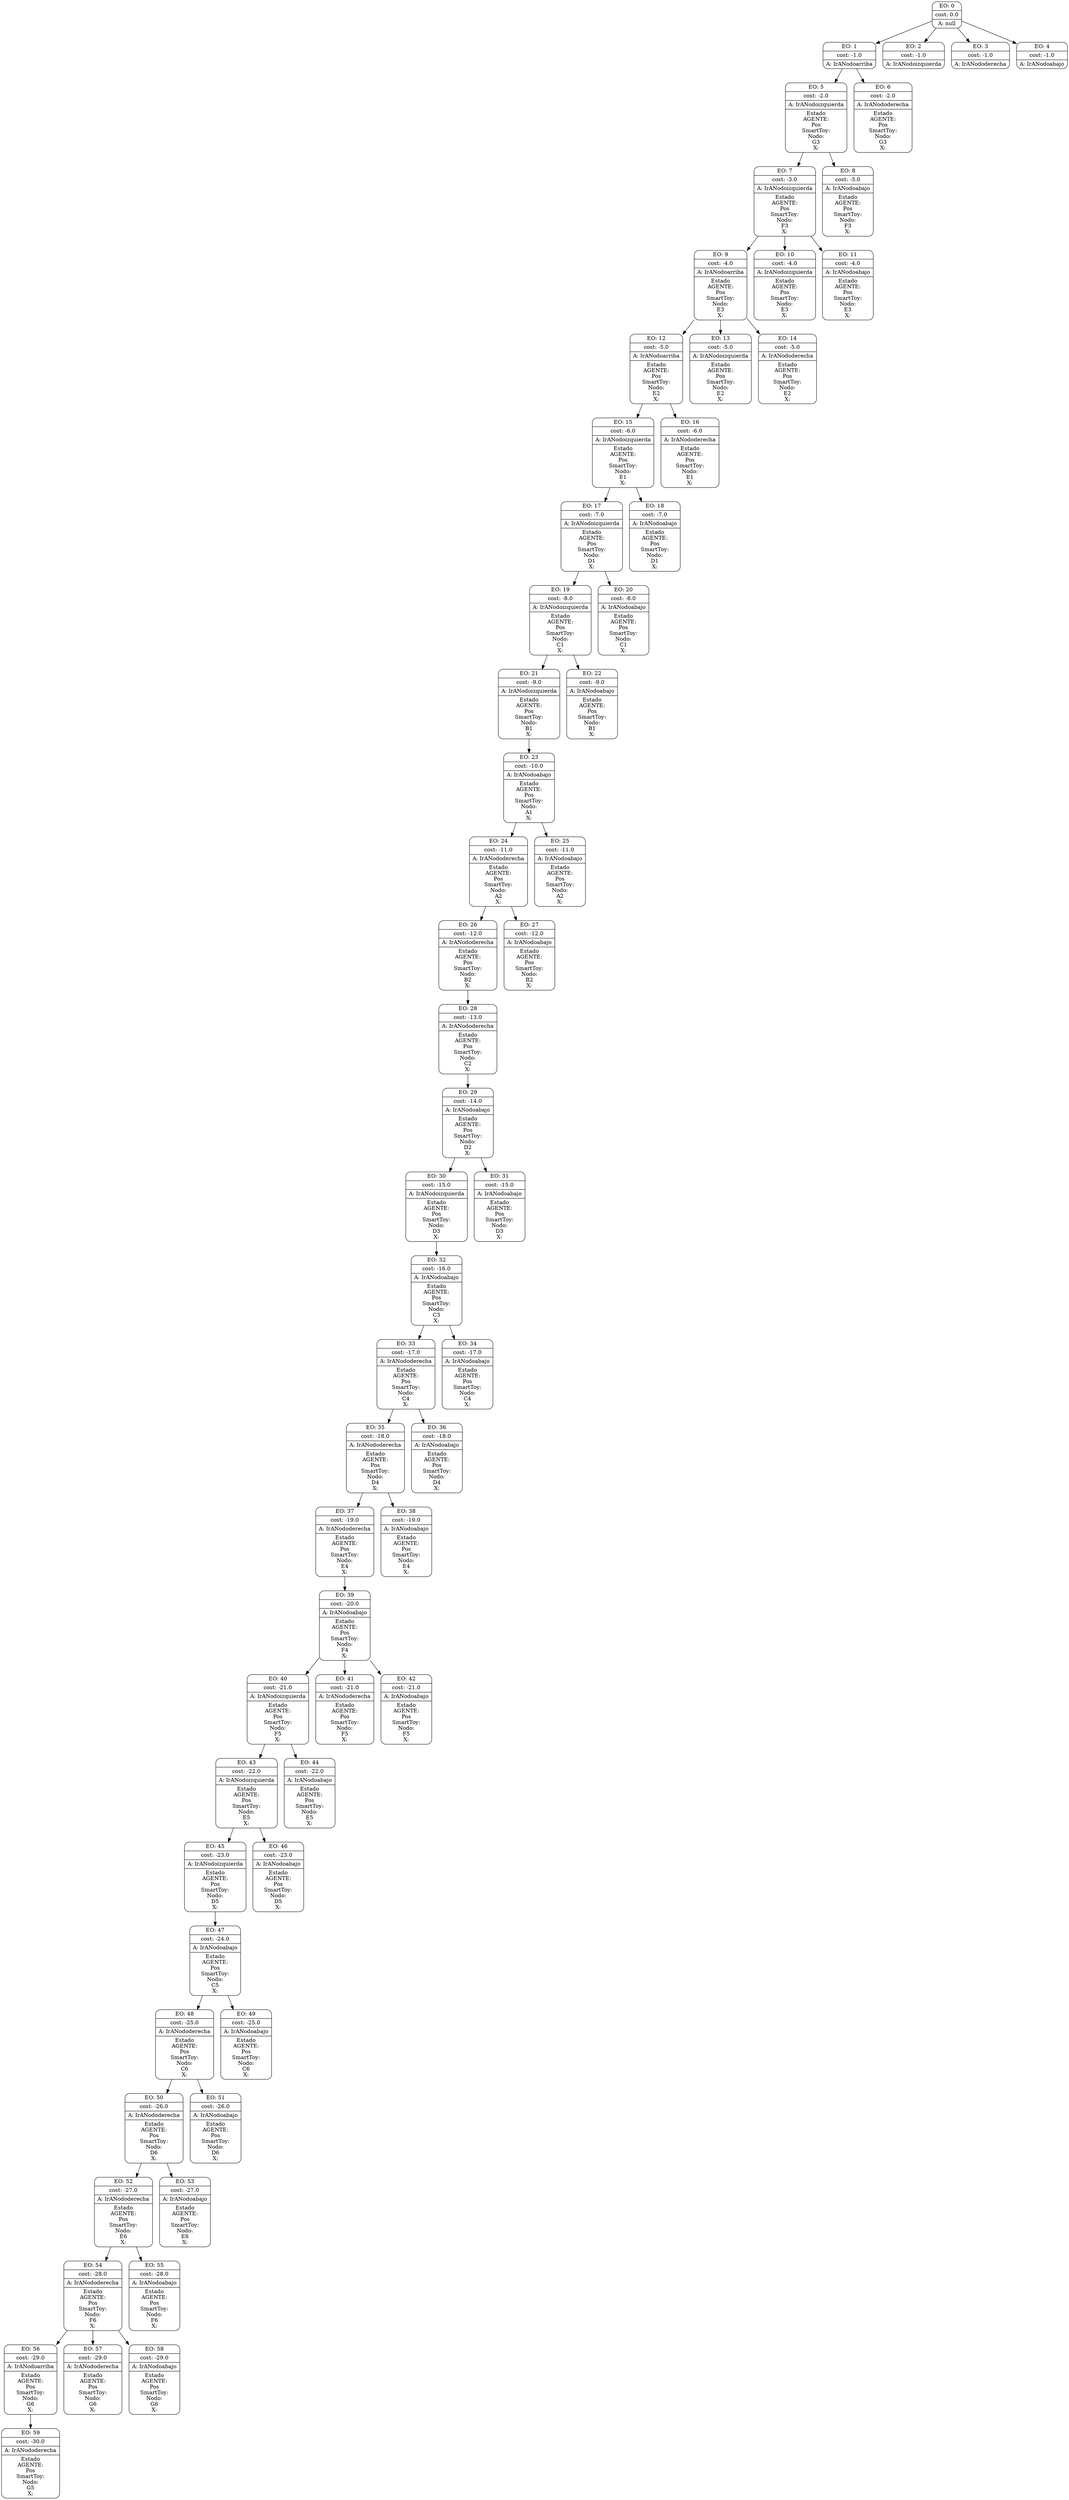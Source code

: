 digraph g {
node [shape = Mrecord];
nodo0[label="{EO: 0|cost: 0.0|A: null}"]
nodo1[label="{EO: 1|cost: -1.0|A: IrANodoarriba
}"]
nodo5[label="{EO: 5|cost: -2.0|A: IrANodoizquierda
|Estado\nAGENTE:\n
Pos\nSmartToy:\nNodo:\nG3\nX:\n

}"]
nodo7[label="{EO: 7|cost: -3.0|A: IrANodoizquierda
|Estado\nAGENTE:\n
Pos\nSmartToy:\nNodo:\nF3\nX:\n

}"]
nodo9[label="{EO: 9|cost: -4.0|A: IrANodoarriba
|Estado\nAGENTE:\n
Pos\nSmartToy:\nNodo:\nE3\nX:\n

}"]
nodo12[label="{EO: 12|cost: -5.0|A: IrANodoarriba
|Estado\nAGENTE:\n
Pos\nSmartToy:\nNodo:\nE2\nX:\n

}"]
nodo15[label="{EO: 15|cost: -6.0|A: IrANodoizquierda
|Estado\nAGENTE:\n
Pos\nSmartToy:\nNodo:\nE1\nX:\n

}"]
nodo17[label="{EO: 17|cost: -7.0|A: IrANodoizquierda
|Estado\nAGENTE:\n
Pos\nSmartToy:\nNodo:\nD1\nX:\n

}"]
nodo19[label="{EO: 19|cost: -8.0|A: IrANodoizquierda
|Estado\nAGENTE:\n
Pos\nSmartToy:\nNodo:\nC1\nX:\n

}"]
nodo21[label="{EO: 21|cost: -9.0|A: IrANodoizquierda
|Estado\nAGENTE:\n
Pos\nSmartToy:\nNodo:\nB1\nX:\n

}"]
nodo23[label="{EO: 23|cost: -10.0|A: IrANodoabajo
|Estado\nAGENTE:\n
Pos\nSmartToy:\nNodo:\nA1\nX:\n

}"]
nodo24[label="{EO: 24|cost: -11.0|A: IrANododerecha
|Estado\nAGENTE:\n
Pos\nSmartToy:\nNodo:\nA2\nX:\n

}"]
nodo26[label="{EO: 26|cost: -12.0|A: IrANododerecha
|Estado\nAGENTE:\n
Pos\nSmartToy:\nNodo:\nB2\nX:\n

}"]
nodo28[label="{EO: 28|cost: -13.0|A: IrANododerecha
|Estado\nAGENTE:\n
Pos\nSmartToy:\nNodo:\nC2\nX:\n

}"]
nodo29[label="{EO: 29|cost: -14.0|A: IrANodoabajo
|Estado\nAGENTE:\n
Pos\nSmartToy:\nNodo:\nD2\nX:\n

}"]
nodo30[label="{EO: 30|cost: -15.0|A: IrANodoizquierda
|Estado\nAGENTE:\n
Pos\nSmartToy:\nNodo:\nD3\nX:\n

}"]
nodo32[label="{EO: 32|cost: -16.0|A: IrANodoabajo
|Estado\nAGENTE:\n
Pos\nSmartToy:\nNodo:\nC3\nX:\n

}"]
nodo33[label="{EO: 33|cost: -17.0|A: IrANododerecha
|Estado\nAGENTE:\n
Pos\nSmartToy:\nNodo:\nC4\nX:\n

}"]
nodo35[label="{EO: 35|cost: -18.0|A: IrANododerecha
|Estado\nAGENTE:\n
Pos\nSmartToy:\nNodo:\nD4\nX:\n

}"]
nodo37[label="{EO: 37|cost: -19.0|A: IrANododerecha
|Estado\nAGENTE:\n
Pos\nSmartToy:\nNodo:\nE4\nX:\n

}"]
nodo39[label="{EO: 39|cost: -20.0|A: IrANodoabajo
|Estado\nAGENTE:\n
Pos\nSmartToy:\nNodo:\nF4\nX:\n

}"]
nodo40[label="{EO: 40|cost: -21.0|A: IrANodoizquierda
|Estado\nAGENTE:\n
Pos\nSmartToy:\nNodo:\nF5\nX:\n

}"]
nodo43[label="{EO: 43|cost: -22.0|A: IrANodoizquierda
|Estado\nAGENTE:\n
Pos\nSmartToy:\nNodo:\nE5\nX:\n

}"]
nodo45[label="{EO: 45|cost: -23.0|A: IrANodoizquierda
|Estado\nAGENTE:\n
Pos\nSmartToy:\nNodo:\nD5\nX:\n

}"]
nodo47[label="{EO: 47|cost: -24.0|A: IrANodoabajo
|Estado\nAGENTE:\n
Pos\nSmartToy:\nNodo:\nC5\nX:\n

}"]
nodo48[label="{EO: 48|cost: -25.0|A: IrANododerecha
|Estado\nAGENTE:\n
Pos\nSmartToy:\nNodo:\nC6\nX:\n

}"]
nodo50[label="{EO: 50|cost: -26.0|A: IrANododerecha
|Estado\nAGENTE:\n
Pos\nSmartToy:\nNodo:\nD6\nX:\n

}"]
nodo52[label="{EO: 52|cost: -27.0|A: IrANododerecha
|Estado\nAGENTE:\n
Pos\nSmartToy:\nNodo:\nE6\nX:\n

}"]
nodo54[label="{EO: 54|cost: -28.0|A: IrANododerecha
|Estado\nAGENTE:\n
Pos\nSmartToy:\nNodo:\nF6\nX:\n

}"]
nodo56[label="{EO: 56|cost: -29.0|A: IrANodoarriba
|Estado\nAGENTE:\n
Pos\nSmartToy:\nNodo:\nG6\nX:\n

}"]
nodo59[label="{EO: 59|cost: -30.0|A: IrANododerecha
|Estado\nAGENTE:\n
Pos\nSmartToy:\nNodo:\nG5\nX:\n

}"]

nodo56 -> nodo59;

nodo54 -> nodo56;
nodo57[label="{EO: 57|cost: -29.0|A: IrANododerecha
|Estado\nAGENTE:\n
Pos\nSmartToy:\nNodo:\nG6\nX:\n

}"]

nodo54 -> nodo57;
nodo58[label="{EO: 58|cost: -29.0|A: IrANodoabajo
|Estado\nAGENTE:\n
Pos\nSmartToy:\nNodo:\nG6\nX:\n

}"]

nodo54 -> nodo58;

nodo52 -> nodo54;
nodo55[label="{EO: 55|cost: -28.0|A: IrANodoabajo
|Estado\nAGENTE:\n
Pos\nSmartToy:\nNodo:\nF6\nX:\n

}"]

nodo52 -> nodo55;

nodo50 -> nodo52;
nodo53[label="{EO: 53|cost: -27.0|A: IrANodoabajo
|Estado\nAGENTE:\n
Pos\nSmartToy:\nNodo:\nE6\nX:\n

}"]

nodo50 -> nodo53;

nodo48 -> nodo50;
nodo51[label="{EO: 51|cost: -26.0|A: IrANodoabajo
|Estado\nAGENTE:\n
Pos\nSmartToy:\nNodo:\nD6\nX:\n

}"]

nodo48 -> nodo51;

nodo47 -> nodo48;
nodo49[label="{EO: 49|cost: -25.0|A: IrANodoabajo
|Estado\nAGENTE:\n
Pos\nSmartToy:\nNodo:\nC6\nX:\n

}"]

nodo47 -> nodo49;

nodo45 -> nodo47;

nodo43 -> nodo45;
nodo46[label="{EO: 46|cost: -23.0|A: IrANodoabajo
|Estado\nAGENTE:\n
Pos\nSmartToy:\nNodo:\nD5\nX:\n

}"]

nodo43 -> nodo46;

nodo40 -> nodo43;
nodo44[label="{EO: 44|cost: -22.0|A: IrANodoabajo
|Estado\nAGENTE:\n
Pos\nSmartToy:\nNodo:\nE5\nX:\n

}"]

nodo40 -> nodo44;

nodo39 -> nodo40;
nodo41[label="{EO: 41|cost: -21.0|A: IrANododerecha
|Estado\nAGENTE:\n
Pos\nSmartToy:\nNodo:\nF5\nX:\n

}"]

nodo39 -> nodo41;
nodo42[label="{EO: 42|cost: -21.0|A: IrANodoabajo
|Estado\nAGENTE:\n
Pos\nSmartToy:\nNodo:\nF5\nX:\n

}"]

nodo39 -> nodo42;

nodo37 -> nodo39;

nodo35 -> nodo37;
nodo38[label="{EO: 38|cost: -19.0|A: IrANodoabajo
|Estado\nAGENTE:\n
Pos\nSmartToy:\nNodo:\nE4\nX:\n

}"]

nodo35 -> nodo38;

nodo33 -> nodo35;
nodo36[label="{EO: 36|cost: -18.0|A: IrANodoabajo
|Estado\nAGENTE:\n
Pos\nSmartToy:\nNodo:\nD4\nX:\n

}"]

nodo33 -> nodo36;

nodo32 -> nodo33;
nodo34[label="{EO: 34|cost: -17.0|A: IrANodoabajo
|Estado\nAGENTE:\n
Pos\nSmartToy:\nNodo:\nC4\nX:\n

}"]

nodo32 -> nodo34;

nodo30 -> nodo32;

nodo29 -> nodo30;
nodo31[label="{EO: 31|cost: -15.0|A: IrANodoabajo
|Estado\nAGENTE:\n
Pos\nSmartToy:\nNodo:\nD3\nX:\n

}"]

nodo29 -> nodo31;

nodo28 -> nodo29;

nodo26 -> nodo28;

nodo24 -> nodo26;
nodo27[label="{EO: 27|cost: -12.0|A: IrANodoabajo
|Estado\nAGENTE:\n
Pos\nSmartToy:\nNodo:\nB2\nX:\n

}"]

nodo24 -> nodo27;

nodo23 -> nodo24;
nodo25[label="{EO: 25|cost: -11.0|A: IrANodoabajo
|Estado\nAGENTE:\n
Pos\nSmartToy:\nNodo:\nA2\nX:\n

}"]

nodo23 -> nodo25;

nodo21 -> nodo23;

nodo19 -> nodo21;
nodo22[label="{EO: 22|cost: -9.0|A: IrANodoabajo
|Estado\nAGENTE:\n
Pos\nSmartToy:\nNodo:\nB1\nX:\n

}"]

nodo19 -> nodo22;

nodo17 -> nodo19;
nodo20[label="{EO: 20|cost: -8.0|A: IrANodoabajo
|Estado\nAGENTE:\n
Pos\nSmartToy:\nNodo:\nC1\nX:\n

}"]

nodo17 -> nodo20;

nodo15 -> nodo17;
nodo18[label="{EO: 18|cost: -7.0|A: IrANodoabajo
|Estado\nAGENTE:\n
Pos\nSmartToy:\nNodo:\nD1\nX:\n

}"]

nodo15 -> nodo18;

nodo12 -> nodo15;
nodo16[label="{EO: 16|cost: -6.0|A: IrANododerecha
|Estado\nAGENTE:\n
Pos\nSmartToy:\nNodo:\nE1\nX:\n

}"]

nodo12 -> nodo16;

nodo9 -> nodo12;
nodo13[label="{EO: 13|cost: -5.0|A: IrANodoizquierda
|Estado\nAGENTE:\n
Pos\nSmartToy:\nNodo:\nE2\nX:\n

}"]

nodo9 -> nodo13;
nodo14[label="{EO: 14|cost: -5.0|A: IrANododerecha
|Estado\nAGENTE:\n
Pos\nSmartToy:\nNodo:\nE2\nX:\n

}"]

nodo9 -> nodo14;

nodo7 -> nodo9;
nodo10[label="{EO: 10|cost: -4.0|A: IrANodoizquierda
|Estado\nAGENTE:\n
Pos\nSmartToy:\nNodo:\nE3\nX:\n

}"]

nodo7 -> nodo10;
nodo11[label="{EO: 11|cost: -4.0|A: IrANodoabajo
|Estado\nAGENTE:\n
Pos\nSmartToy:\nNodo:\nE3\nX:\n

}"]

nodo7 -> nodo11;

nodo5 -> nodo7;
nodo8[label="{EO: 8|cost: -3.0|A: IrANodoabajo
|Estado\nAGENTE:\n
Pos\nSmartToy:\nNodo:\nF3\nX:\n

}"]

nodo5 -> nodo8;

nodo1 -> nodo5;
nodo6[label="{EO: 6|cost: -2.0|A: IrANododerecha
|Estado\nAGENTE:\n
Pos\nSmartToy:\nNodo:\nG3\nX:\n

}"]

nodo1 -> nodo6;

nodo0 -> nodo1;
nodo2[label="{EO: 2|cost: -1.0|A: IrANodoizquierda
}"]

nodo0 -> nodo2;
nodo3[label="{EO: 3|cost: -1.0|A: IrANododerecha
}"]

nodo0 -> nodo3;
nodo4[label="{EO: 4|cost: -1.0|A: IrANodoabajo
}"]

nodo0 -> nodo4;


}